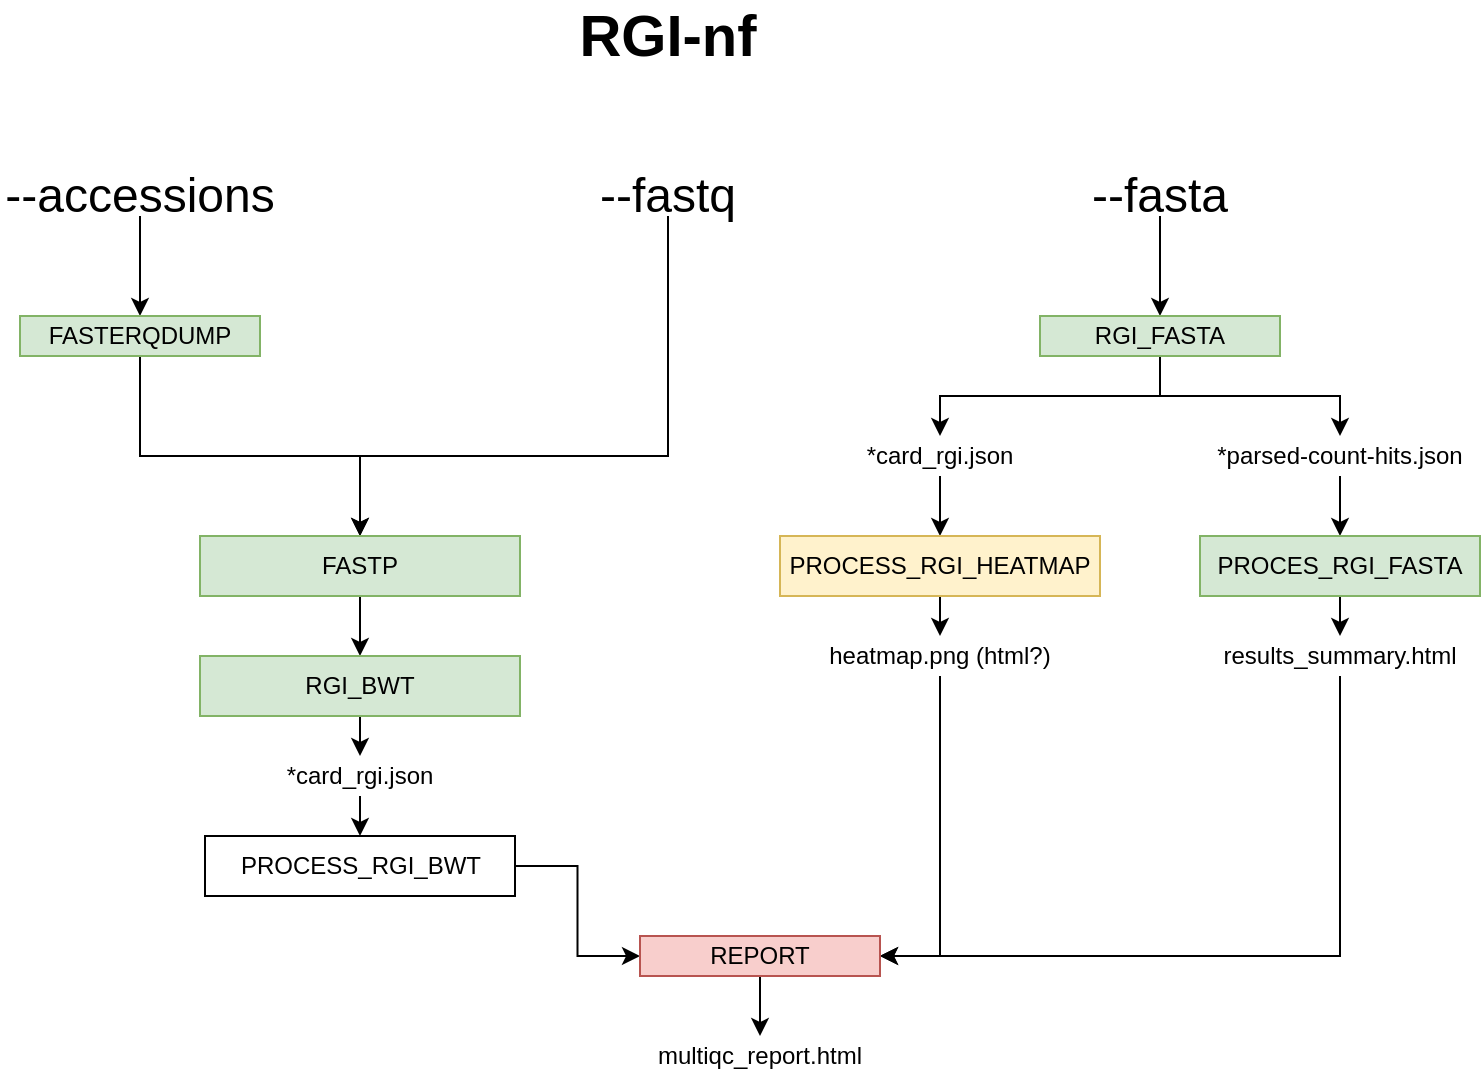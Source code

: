 <mxfile version="14.0.4" type="device"><diagram id="dfkc1s7Hv6WB5mBOHt15" name="Page-1"><mxGraphModel dx="786" dy="546" grid="1" gridSize="10" guides="1" tooltips="1" connect="1" arrows="1" fold="1" page="1" pageScale="1" pageWidth="827" pageHeight="1169" math="0" shadow="0"><root><mxCell id="0"/><mxCell id="1" parent="0"/><mxCell id="EwTSPaEncyjqMDiMxD5F-31" style="edgeStyle=orthogonalEdgeStyle;rounded=0;orthogonalLoop=1;jettySize=auto;html=1;exitX=0.5;exitY=1;exitDx=0;exitDy=0;fontSize=12;" edge="1" parent="1" source="EwTSPaEncyjqMDiMxD5F-1" target="EwTSPaEncyjqMDiMxD5F-11"><mxGeometry relative="1" as="geometry"><Array as="points"><mxPoint x="414" y="250"/><mxPoint x="260" y="250"/></Array></mxGeometry></mxCell><mxCell id="EwTSPaEncyjqMDiMxD5F-1" value="--fastq" style="text;html=1;strokeColor=none;fillColor=none;align=center;verticalAlign=middle;whiteSpace=wrap;rounded=0;fontSize=24;" vertex="1" parent="1"><mxGeometry x="374" y="110" width="80" height="20" as="geometry"/></mxCell><mxCell id="EwTSPaEncyjqMDiMxD5F-30" style="edgeStyle=orthogonalEdgeStyle;rounded=0;orthogonalLoop=1;jettySize=auto;html=1;exitX=0.5;exitY=1;exitDx=0;exitDy=0;entryX=0.5;entryY=0;entryDx=0;entryDy=0;fontSize=12;" edge="1" parent="1" source="EwTSPaEncyjqMDiMxD5F-2" target="EwTSPaEncyjqMDiMxD5F-10"><mxGeometry relative="1" as="geometry"/></mxCell><mxCell id="EwTSPaEncyjqMDiMxD5F-2" value="--accessions" style="text;html=1;strokeColor=none;fillColor=none;align=center;verticalAlign=middle;whiteSpace=wrap;rounded=0;fontSize=24;" vertex="1" parent="1"><mxGeometry x="80" y="110" width="140" height="20" as="geometry"/></mxCell><mxCell id="EwTSPaEncyjqMDiMxD5F-16" style="edgeStyle=orthogonalEdgeStyle;rounded=0;orthogonalLoop=1;jettySize=auto;html=1;exitX=0.5;exitY=1;exitDx=0;exitDy=0;entryX=0.5;entryY=0;entryDx=0;entryDy=0;fontSize=24;" edge="1" parent="1" source="EwTSPaEncyjqMDiMxD5F-4" target="EwTSPaEncyjqMDiMxD5F-5"><mxGeometry relative="1" as="geometry"/></mxCell><mxCell id="EwTSPaEncyjqMDiMxD5F-4" value="--fasta" style="text;html=1;strokeColor=none;fillColor=none;align=center;verticalAlign=middle;whiteSpace=wrap;rounded=0;fontSize=24;" vertex="1" parent="1"><mxGeometry x="610" y="110" width="100" height="20" as="geometry"/></mxCell><mxCell id="EwTSPaEncyjqMDiMxD5F-17" style="edgeStyle=orthogonalEdgeStyle;rounded=0;orthogonalLoop=1;jettySize=auto;html=1;exitX=0.5;exitY=1;exitDx=0;exitDy=0;entryX=0.5;entryY=0;entryDx=0;entryDy=0;fontSize=24;" edge="1" parent="1" source="EwTSPaEncyjqMDiMxD5F-5" target="EwTSPaEncyjqMDiMxD5F-6"><mxGeometry relative="1" as="geometry"/></mxCell><mxCell id="EwTSPaEncyjqMDiMxD5F-18" style="edgeStyle=orthogonalEdgeStyle;rounded=0;orthogonalLoop=1;jettySize=auto;html=1;exitX=0.5;exitY=1;exitDx=0;exitDy=0;fontSize=24;" edge="1" parent="1" source="EwTSPaEncyjqMDiMxD5F-5" target="EwTSPaEncyjqMDiMxD5F-7"><mxGeometry relative="1" as="geometry"/></mxCell><mxCell id="EwTSPaEncyjqMDiMxD5F-5" value="RGI_FASTA" style="rounded=0;whiteSpace=wrap;html=1;fillColor=#d5e8d4;strokeColor=#82b366;" vertex="1" parent="1"><mxGeometry x="600" y="180" width="120" height="20" as="geometry"/></mxCell><mxCell id="EwTSPaEncyjqMDiMxD5F-19" style="edgeStyle=orthogonalEdgeStyle;rounded=0;orthogonalLoop=1;jettySize=auto;html=1;exitX=0.5;exitY=1;exitDx=0;exitDy=0;entryX=0.5;entryY=0;entryDx=0;entryDy=0;fontSize=24;" edge="1" parent="1" source="EwTSPaEncyjqMDiMxD5F-6" target="EwTSPaEncyjqMDiMxD5F-8"><mxGeometry relative="1" as="geometry"/></mxCell><mxCell id="EwTSPaEncyjqMDiMxD5F-6" value="*card_rgi.json" style="text;html=1;strokeColor=none;fillColor=none;align=center;verticalAlign=middle;whiteSpace=wrap;rounded=0;" vertex="1" parent="1"><mxGeometry x="500" y="240" width="100" height="20" as="geometry"/></mxCell><mxCell id="EwTSPaEncyjqMDiMxD5F-20" style="edgeStyle=orthogonalEdgeStyle;rounded=0;orthogonalLoop=1;jettySize=auto;html=1;exitX=0.5;exitY=1;exitDx=0;exitDy=0;entryX=0.5;entryY=0;entryDx=0;entryDy=0;fontSize=24;" edge="1" parent="1" source="EwTSPaEncyjqMDiMxD5F-7" target="EwTSPaEncyjqMDiMxD5F-9"><mxGeometry relative="1" as="geometry"/></mxCell><mxCell id="EwTSPaEncyjqMDiMxD5F-7" value="*parsed-count-hits.json" style="text;html=1;strokeColor=none;fillColor=none;align=center;verticalAlign=middle;whiteSpace=wrap;rounded=0;" vertex="1" parent="1"><mxGeometry x="680" y="240" width="140" height="20" as="geometry"/></mxCell><mxCell id="EwTSPaEncyjqMDiMxD5F-24" style="edgeStyle=orthogonalEdgeStyle;rounded=0;orthogonalLoop=1;jettySize=auto;html=1;exitX=0.5;exitY=1;exitDx=0;exitDy=0;entryX=0.5;entryY=0;entryDx=0;entryDy=0;fontSize=12;" edge="1" parent="1" source="EwTSPaEncyjqMDiMxD5F-8" target="EwTSPaEncyjqMDiMxD5F-23"><mxGeometry relative="1" as="geometry"/></mxCell><mxCell id="EwTSPaEncyjqMDiMxD5F-8" value="PROCESS_RGI_HEATMAP" style="rounded=0;whiteSpace=wrap;html=1;fillColor=#fff2cc;strokeColor=#d6b656;" vertex="1" parent="1"><mxGeometry x="470" y="290" width="160" height="30" as="geometry"/></mxCell><mxCell id="EwTSPaEncyjqMDiMxD5F-22" style="edgeStyle=orthogonalEdgeStyle;rounded=0;orthogonalLoop=1;jettySize=auto;html=1;exitX=0.5;exitY=1;exitDx=0;exitDy=0;entryX=0.5;entryY=0;entryDx=0;entryDy=0;fontSize=12;" edge="1" parent="1" source="EwTSPaEncyjqMDiMxD5F-9" target="EwTSPaEncyjqMDiMxD5F-21"><mxGeometry relative="1" as="geometry"/></mxCell><mxCell id="EwTSPaEncyjqMDiMxD5F-9" value="PROCES_RGI_FASTA" style="rounded=0;whiteSpace=wrap;html=1;fillColor=#d5e8d4;strokeColor=#82b366;" vertex="1" parent="1"><mxGeometry x="680" y="290" width="140" height="30" as="geometry"/></mxCell><mxCell id="EwTSPaEncyjqMDiMxD5F-32" style="edgeStyle=orthogonalEdgeStyle;rounded=0;orthogonalLoop=1;jettySize=auto;html=1;exitX=0.5;exitY=1;exitDx=0;exitDy=0;fontSize=12;" edge="1" parent="1" source="EwTSPaEncyjqMDiMxD5F-10"><mxGeometry relative="1" as="geometry"><mxPoint x="260" y="290" as="targetPoint"/><Array as="points"><mxPoint x="150" y="250"/><mxPoint x="260" y="250"/></Array></mxGeometry></mxCell><mxCell id="EwTSPaEncyjqMDiMxD5F-10" value="FASTERQDUMP" style="rounded=0;whiteSpace=wrap;html=1;fillColor=#d5e8d4;strokeColor=#82b366;" vertex="1" parent="1"><mxGeometry x="90" y="180" width="120" height="20" as="geometry"/></mxCell><mxCell id="EwTSPaEncyjqMDiMxD5F-33" style="edgeStyle=orthogonalEdgeStyle;rounded=0;orthogonalLoop=1;jettySize=auto;html=1;exitX=0.5;exitY=1;exitDx=0;exitDy=0;entryX=0.5;entryY=0;entryDx=0;entryDy=0;fontSize=12;" edge="1" parent="1" source="EwTSPaEncyjqMDiMxD5F-11" target="EwTSPaEncyjqMDiMxD5F-12"><mxGeometry relative="1" as="geometry"/></mxCell><mxCell id="EwTSPaEncyjqMDiMxD5F-11" value="FASTP" style="rounded=0;whiteSpace=wrap;html=1;fillColor=#d5e8d4;strokeColor=#82b366;" vertex="1" parent="1"><mxGeometry x="180" y="290" width="160" height="30" as="geometry"/></mxCell><mxCell id="EwTSPaEncyjqMDiMxD5F-35" style="edgeStyle=orthogonalEdgeStyle;rounded=0;orthogonalLoop=1;jettySize=auto;html=1;exitX=0.5;exitY=1;exitDx=0;exitDy=0;entryX=0.5;entryY=0;entryDx=0;entryDy=0;fontSize=12;" edge="1" parent="1" source="EwTSPaEncyjqMDiMxD5F-12" target="EwTSPaEncyjqMDiMxD5F-34"><mxGeometry relative="1" as="geometry"/></mxCell><mxCell id="EwTSPaEncyjqMDiMxD5F-12" value="RGI_BWT" style="rounded=0;whiteSpace=wrap;html=1;fillColor=#d5e8d4;strokeColor=#82b366;" vertex="1" parent="1"><mxGeometry x="180" y="350" width="160" height="30" as="geometry"/></mxCell><mxCell id="EwTSPaEncyjqMDiMxD5F-37" style="edgeStyle=orthogonalEdgeStyle;rounded=0;orthogonalLoop=1;jettySize=auto;html=1;exitX=1;exitY=0.5;exitDx=0;exitDy=0;entryX=0;entryY=0.5;entryDx=0;entryDy=0;fontSize=12;" edge="1" parent="1" source="EwTSPaEncyjqMDiMxD5F-13" target="EwTSPaEncyjqMDiMxD5F-25"><mxGeometry relative="1" as="geometry"/></mxCell><mxCell id="EwTSPaEncyjqMDiMxD5F-13" value="PROCESS_RGI_BWT" style="rounded=0;whiteSpace=wrap;html=1;" vertex="1" parent="1"><mxGeometry x="182.5" y="440" width="155" height="30" as="geometry"/></mxCell><mxCell id="EwTSPaEncyjqMDiMxD5F-14" value="&lt;font style=&quot;font-size: 29px&quot;&gt;&lt;b&gt;RGI-nf&lt;/b&gt;&lt;/font&gt;" style="text;html=1;strokeColor=none;fillColor=none;align=center;verticalAlign=middle;whiteSpace=wrap;rounded=0;" vertex="1" parent="1"><mxGeometry x="359" y="30" width="110" height="20" as="geometry"/></mxCell><mxCell id="EwTSPaEncyjqMDiMxD5F-39" style="edgeStyle=orthogonalEdgeStyle;rounded=0;orthogonalLoop=1;jettySize=auto;html=1;exitX=0.5;exitY=1;exitDx=0;exitDy=0;entryX=1;entryY=0.5;entryDx=0;entryDy=0;fontSize=12;" edge="1" parent="1" source="EwTSPaEncyjqMDiMxD5F-21" target="EwTSPaEncyjqMDiMxD5F-25"><mxGeometry relative="1" as="geometry"/></mxCell><mxCell id="EwTSPaEncyjqMDiMxD5F-21" value="results_summary.html" style="text;html=1;strokeColor=none;fillColor=none;align=center;verticalAlign=middle;whiteSpace=wrap;rounded=0;fontSize=12;" vertex="1" parent="1"><mxGeometry x="680" y="340" width="140" height="20" as="geometry"/></mxCell><mxCell id="EwTSPaEncyjqMDiMxD5F-38" style="edgeStyle=orthogonalEdgeStyle;rounded=0;orthogonalLoop=1;jettySize=auto;html=1;exitX=0.5;exitY=1;exitDx=0;exitDy=0;entryX=1;entryY=0.5;entryDx=0;entryDy=0;fontSize=12;" edge="1" parent="1" source="EwTSPaEncyjqMDiMxD5F-23" target="EwTSPaEncyjqMDiMxD5F-25"><mxGeometry relative="1" as="geometry"/></mxCell><mxCell id="EwTSPaEncyjqMDiMxD5F-23" value="heatmap.png (html?)" style="text;html=1;strokeColor=none;fillColor=none;align=center;verticalAlign=middle;whiteSpace=wrap;rounded=0;" vertex="1" parent="1"><mxGeometry x="490" y="340" width="120" height="20" as="geometry"/></mxCell><mxCell id="EwTSPaEncyjqMDiMxD5F-29" style="edgeStyle=orthogonalEdgeStyle;rounded=0;orthogonalLoop=1;jettySize=auto;html=1;exitX=0.5;exitY=1;exitDx=0;exitDy=0;entryX=0.5;entryY=0;entryDx=0;entryDy=0;fontSize=12;" edge="1" parent="1" source="EwTSPaEncyjqMDiMxD5F-25" target="EwTSPaEncyjqMDiMxD5F-28"><mxGeometry relative="1" as="geometry"/></mxCell><mxCell id="EwTSPaEncyjqMDiMxD5F-25" value="REPORT" style="rounded=0;whiteSpace=wrap;html=1;fillColor=#f8cecc;strokeColor=#b85450;" vertex="1" parent="1"><mxGeometry x="400" y="490" width="120" height="20" as="geometry"/></mxCell><mxCell id="EwTSPaEncyjqMDiMxD5F-28" value="multiqc_report.html" style="text;html=1;strokeColor=none;fillColor=none;align=center;verticalAlign=middle;whiteSpace=wrap;rounded=0;" vertex="1" parent="1"><mxGeometry x="400" y="540" width="120" height="20" as="geometry"/></mxCell><mxCell id="EwTSPaEncyjqMDiMxD5F-36" style="edgeStyle=orthogonalEdgeStyle;rounded=0;orthogonalLoop=1;jettySize=auto;html=1;exitX=0.5;exitY=1;exitDx=0;exitDy=0;entryX=0.5;entryY=0;entryDx=0;entryDy=0;fontSize=12;" edge="1" parent="1" source="EwTSPaEncyjqMDiMxD5F-34" target="EwTSPaEncyjqMDiMxD5F-13"><mxGeometry relative="1" as="geometry"/></mxCell><mxCell id="EwTSPaEncyjqMDiMxD5F-34" value="*card_rgi.json" style="text;html=1;strokeColor=none;fillColor=none;align=center;verticalAlign=middle;whiteSpace=wrap;rounded=0;" vertex="1" parent="1"><mxGeometry x="210" y="400" width="100" height="20" as="geometry"/></mxCell></root></mxGraphModel></diagram></mxfile>